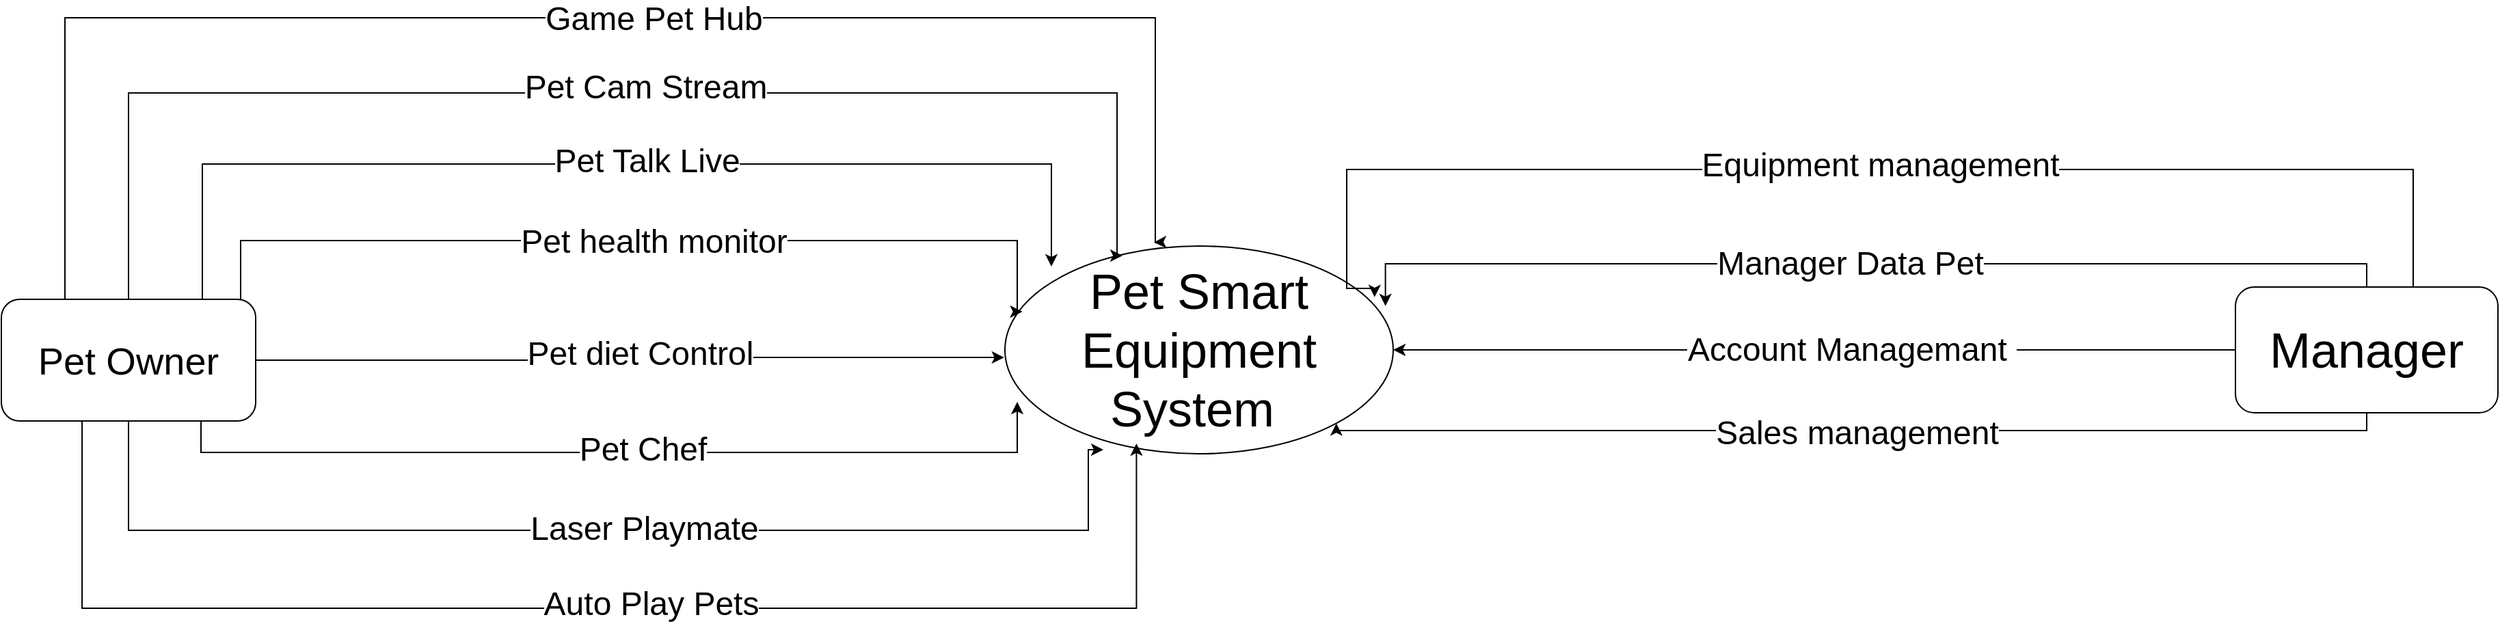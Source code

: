 <mxfile version="21.7.5" type="github">
  <diagram name="Trang-1" id="Sk-hHCPgxA8VqS2lX2p6">
    <mxGraphModel dx="2550" dy="1690" grid="0" gridSize="10" guides="1" tooltips="1" connect="1" arrows="1" fold="1" page="0" pageScale="1" pageWidth="827" pageHeight="1169" math="0" shadow="0">
      <root>
        <mxCell id="0" />
        <mxCell id="1" parent="0" />
        <mxCell id="XmFzw4y-pXiN3IHRroei-1" value="&lt;font style=&quot;font-size: 36px;&quot;&gt;Pet Smart Equipment System&amp;nbsp;&lt;/font&gt;" style="ellipse;whiteSpace=wrap;html=1;" vertex="1" parent="1">
          <mxGeometry x="167" y="-374" width="284" height="152" as="geometry" />
        </mxCell>
        <mxCell id="XmFzw4y-pXiN3IHRroei-3" style="edgeStyle=orthogonalEdgeStyle;rounded=0;orthogonalLoop=1;jettySize=auto;html=1;" edge="1" parent="1" source="XmFzw4y-pXiN3IHRroei-2">
          <mxGeometry relative="1" as="geometry">
            <mxPoint x="166.4" y="-292.5" as="targetPoint" />
            <Array as="points">
              <mxPoint x="-90" y="-290" />
              <mxPoint x="166" y="-292" />
            </Array>
          </mxGeometry>
        </mxCell>
        <mxCell id="XmFzw4y-pXiN3IHRroei-17" value="Text" style="edgeLabel;html=1;align=center;verticalAlign=middle;resizable=0;points=[];" vertex="1" connectable="0" parent="XmFzw4y-pXiN3IHRroei-3">
          <mxGeometry x="0.141" y="1" relative="1" as="geometry">
            <mxPoint x="-1" as="offset" />
          </mxGeometry>
        </mxCell>
        <mxCell id="XmFzw4y-pXiN3IHRroei-18" value="&lt;font style=&quot;font-size: 24px;&quot;&gt;Pet diet Control&lt;/font&gt;" style="edgeLabel;html=1;align=center;verticalAlign=middle;resizable=0;points=[];" vertex="1" connectable="0" parent="XmFzw4y-pXiN3IHRroei-3">
          <mxGeometry x="-0.07" y="3" relative="1" as="geometry">
            <mxPoint x="25" y="-2" as="offset" />
          </mxGeometry>
        </mxCell>
        <mxCell id="XmFzw4y-pXiN3IHRroei-4" style="edgeStyle=orthogonalEdgeStyle;rounded=0;orthogonalLoop=1;jettySize=auto;html=1;" edge="1" parent="1" source="XmFzw4y-pXiN3IHRroei-2">
          <mxGeometry relative="1" as="geometry">
            <mxPoint x="201" y="-359" as="targetPoint" />
            <Array as="points">
              <mxPoint x="-420" y="-434" />
              <mxPoint x="201" y="-434" />
            </Array>
          </mxGeometry>
        </mxCell>
        <mxCell id="XmFzw4y-pXiN3IHRroei-10" value="&lt;span style=&quot;font-size: 24px;&quot;&gt;Pet Talk Live&lt;/span&gt;" style="edgeLabel;html=1;align=center;verticalAlign=middle;resizable=0;points=[];" vertex="1" connectable="0" parent="XmFzw4y-pXiN3IHRroei-4">
          <mxGeometry x="0.022" y="2" relative="1" as="geometry">
            <mxPoint x="18" as="offset" />
          </mxGeometry>
        </mxCell>
        <mxCell id="XmFzw4y-pXiN3IHRroei-5" style="edgeStyle=orthogonalEdgeStyle;rounded=0;orthogonalLoop=1;jettySize=auto;html=1;" edge="1" parent="1" source="XmFzw4y-pXiN3IHRroei-2">
          <mxGeometry relative="1" as="geometry">
            <mxPoint x="239" y="-225" as="targetPoint" />
            <Array as="points">
              <mxPoint x="-474" y="-166" />
              <mxPoint x="228" y="-166" />
            </Array>
          </mxGeometry>
        </mxCell>
        <mxCell id="XmFzw4y-pXiN3IHRroei-21" value="&lt;font style=&quot;font-size: 24px;&quot;&gt;Laser Playmate&lt;/font&gt;" style="edgeLabel;html=1;align=center;verticalAlign=middle;resizable=0;points=[];" vertex="1" connectable="0" parent="XmFzw4y-pXiN3IHRroei-5">
          <mxGeometry x="0.026" y="1" relative="1" as="geometry">
            <mxPoint x="20" as="offset" />
          </mxGeometry>
        </mxCell>
        <mxCell id="XmFzw4y-pXiN3IHRroei-6" style="edgeStyle=orthogonalEdgeStyle;rounded=0;orthogonalLoop=1;jettySize=auto;html=1;" edge="1" parent="1">
          <mxGeometry relative="1" as="geometry">
            <mxPoint x="176" y="-260.0" as="targetPoint" />
            <mxPoint x="-474" y="-254" as="sourcePoint" />
            <Array as="points">
              <mxPoint x="-421" y="-254" />
              <mxPoint x="-421" y="-223" />
              <mxPoint x="176" y="-223" />
            </Array>
          </mxGeometry>
        </mxCell>
        <mxCell id="XmFzw4y-pXiN3IHRroei-19" value="&lt;font style=&quot;font-size: 24px;&quot;&gt;Pet Chef&lt;/font&gt;" style="edgeLabel;html=1;align=center;verticalAlign=middle;resizable=0;points=[];" vertex="1" connectable="0" parent="XmFzw4y-pXiN3IHRroei-6">
          <mxGeometry x="0.135" y="-5" relative="1" as="geometry">
            <mxPoint x="-1" y="-7" as="offset" />
          </mxGeometry>
        </mxCell>
        <mxCell id="XmFzw4y-pXiN3IHRroei-7" style="edgeStyle=orthogonalEdgeStyle;rounded=0;orthogonalLoop=1;jettySize=auto;html=1;entryX=0.045;entryY=0.316;entryDx=0;entryDy=0;entryPerimeter=0;" edge="1" parent="1" source="XmFzw4y-pXiN3IHRroei-2" target="XmFzw4y-pXiN3IHRroei-1">
          <mxGeometry relative="1" as="geometry">
            <Array as="points">
              <mxPoint x="-392" y="-378" />
              <mxPoint x="176" y="-378" />
            </Array>
          </mxGeometry>
        </mxCell>
        <mxCell id="XmFzw4y-pXiN3IHRroei-11" value="&lt;font style=&quot;font-size: 24px;&quot;&gt;Pet health monitor&lt;/font&gt;" style="edgeLabel;html=1;align=center;verticalAlign=middle;resizable=0;points=[];" vertex="1" connectable="0" parent="XmFzw4y-pXiN3IHRroei-7">
          <mxGeometry x="0.034" y="-1" relative="1" as="geometry">
            <mxPoint as="offset" />
          </mxGeometry>
        </mxCell>
        <mxCell id="XmFzw4y-pXiN3IHRroei-8" style="edgeStyle=orthogonalEdgeStyle;rounded=0;orthogonalLoop=1;jettySize=auto;html=1;" edge="1" parent="1" source="XmFzw4y-pXiN3IHRroei-2">
          <mxGeometry relative="1" as="geometry">
            <mxPoint x="253" y="-367" as="targetPoint" />
            <Array as="points">
              <mxPoint x="-474" y="-486" />
              <mxPoint x="249" y="-486" />
            </Array>
          </mxGeometry>
        </mxCell>
        <mxCell id="XmFzw4y-pXiN3IHRroei-16" value="&lt;font style=&quot;font-size: 24px;&quot;&gt;Pet Cam Stream&lt;/font&gt;" style="edgeLabel;html=1;align=center;verticalAlign=middle;resizable=0;points=[];" vertex="1" connectable="0" parent="XmFzw4y-pXiN3IHRroei-8">
          <mxGeometry x="0.063" y="-3" relative="1" as="geometry">
            <mxPoint x="-1" y="-7" as="offset" />
          </mxGeometry>
        </mxCell>
        <mxCell id="XmFzw4y-pXiN3IHRroei-22" style="edgeStyle=orthogonalEdgeStyle;rounded=0;orthogonalLoop=1;jettySize=auto;html=1;" edge="1" parent="1" source="XmFzw4y-pXiN3IHRroei-2">
          <mxGeometry relative="1" as="geometry">
            <mxPoint x="263.182" y="-229.545" as="targetPoint" />
            <Array as="points">
              <mxPoint x="-508" y="-109" />
              <mxPoint x="263" y="-109" />
            </Array>
          </mxGeometry>
        </mxCell>
        <mxCell id="XmFzw4y-pXiN3IHRroei-23" value="&lt;font style=&quot;font-size: 24px;&quot;&gt;Auto Play Pets&lt;/font&gt;" style="edgeLabel;html=1;align=center;verticalAlign=middle;resizable=0;points=[];" vertex="1" connectable="0" parent="XmFzw4y-pXiN3IHRroei-22">
          <mxGeometry x="0.075" y="3" relative="1" as="geometry">
            <mxPoint as="offset" />
          </mxGeometry>
        </mxCell>
        <mxCell id="XmFzw4y-pXiN3IHRroei-25" style="edgeStyle=orthogonalEdgeStyle;rounded=0;orthogonalLoop=1;jettySize=auto;html=1;exitX=0.25;exitY=0;exitDx=0;exitDy=0;" edge="1" parent="1" source="XmFzw4y-pXiN3IHRroei-2">
          <mxGeometry relative="1" as="geometry">
            <mxPoint x="276.0" y="-376.667" as="targetPoint" />
            <Array as="points">
              <mxPoint x="-520" y="-541" />
              <mxPoint x="277" y="-541" />
              <mxPoint x="277" y="-377" />
            </Array>
          </mxGeometry>
        </mxCell>
        <mxCell id="XmFzw4y-pXiN3IHRroei-26" value="&lt;font style=&quot;font-size: 24px;&quot;&gt;Game Pet Hub&lt;/font&gt;" style="edgeLabel;html=1;align=center;verticalAlign=middle;resizable=0;points=[];" vertex="1" connectable="0" parent="XmFzw4y-pXiN3IHRroei-25">
          <mxGeometry x="0.086" y="-2" relative="1" as="geometry">
            <mxPoint x="2" y="-1" as="offset" />
          </mxGeometry>
        </mxCell>
        <mxCell id="XmFzw4y-pXiN3IHRroei-2" value="&lt;span style=&quot;font-size: 28px;&quot;&gt;Pet Owner&lt;/span&gt;" style="rounded=1;whiteSpace=wrap;html=1;" vertex="1" parent="1">
          <mxGeometry x="-567" y="-335" width="186" height="89" as="geometry" />
        </mxCell>
        <mxCell id="XmFzw4y-pXiN3IHRroei-29" style="edgeStyle=orthogonalEdgeStyle;rounded=0;orthogonalLoop=1;jettySize=auto;html=1;entryX=1;entryY=0.5;entryDx=0;entryDy=0;" edge="1" parent="1" source="XmFzw4y-pXiN3IHRroei-28" target="XmFzw4y-pXiN3IHRroei-1">
          <mxGeometry relative="1" as="geometry">
            <mxPoint x="469.0" y="-298" as="targetPoint" />
          </mxGeometry>
        </mxCell>
        <mxCell id="XmFzw4y-pXiN3IHRroei-30" value="&lt;font style=&quot;font-size: 24px;&quot;&gt;Account Managemant&amp;nbsp;&lt;/font&gt;" style="edgeLabel;html=1;align=center;verticalAlign=middle;resizable=0;points=[];" vertex="1" connectable="0" parent="XmFzw4y-pXiN3IHRroei-29">
          <mxGeometry x="-0.084" y="1" relative="1" as="geometry">
            <mxPoint x="1" y="-1" as="offset" />
          </mxGeometry>
        </mxCell>
        <mxCell id="XmFzw4y-pXiN3IHRroei-31" style="edgeStyle=orthogonalEdgeStyle;rounded=0;orthogonalLoop=1;jettySize=auto;html=1;entryX=0.952;entryY=0.246;entryDx=0;entryDy=0;entryPerimeter=0;" edge="1" parent="1" source="XmFzw4y-pXiN3IHRroei-28" target="XmFzw4y-pXiN3IHRroei-1">
          <mxGeometry relative="1" as="geometry">
            <Array as="points">
              <mxPoint x="1197" y="-430" />
              <mxPoint x="417" y="-430" />
              <mxPoint x="417" y="-343" />
              <mxPoint x="437" y="-343" />
            </Array>
          </mxGeometry>
        </mxCell>
        <mxCell id="XmFzw4y-pXiN3IHRroei-34" value="&lt;font style=&quot;font-size: 24px;&quot;&gt;Equipment management&lt;/font&gt;" style="edgeLabel;html=1;align=center;verticalAlign=middle;resizable=0;points=[];" vertex="1" connectable="0" parent="XmFzw4y-pXiN3IHRroei-31">
          <mxGeometry x="-0.064" y="2" relative="1" as="geometry">
            <mxPoint x="-18" y="-5" as="offset" />
          </mxGeometry>
        </mxCell>
        <mxCell id="XmFzw4y-pXiN3IHRroei-32" style="edgeStyle=orthogonalEdgeStyle;rounded=0;orthogonalLoop=1;jettySize=auto;html=1;entryX=0.98;entryY=0.289;entryDx=0;entryDy=0;entryPerimeter=0;" edge="1" parent="1" source="XmFzw4y-pXiN3IHRroei-28" target="XmFzw4y-pXiN3IHRroei-1">
          <mxGeometry relative="1" as="geometry">
            <Array as="points">
              <mxPoint x="1163" y="-361" />
              <mxPoint x="445" y="-361" />
            </Array>
          </mxGeometry>
        </mxCell>
        <mxCell id="XmFzw4y-pXiN3IHRroei-33" value="&lt;font style=&quot;font-size: 24px;&quot;&gt;Manager Data Pet&lt;/font&gt;" style="edgeLabel;html=1;align=center;verticalAlign=middle;resizable=0;points=[];" vertex="1" connectable="0" parent="XmFzw4y-pXiN3IHRroei-32">
          <mxGeometry x="0.033" relative="1" as="geometry">
            <mxPoint as="offset" />
          </mxGeometry>
        </mxCell>
        <mxCell id="XmFzw4y-pXiN3IHRroei-35" style="edgeStyle=orthogonalEdgeStyle;rounded=0;orthogonalLoop=1;jettySize=auto;html=1;entryX=1;entryY=1;entryDx=0;entryDy=0;" edge="1" parent="1" source="XmFzw4y-pXiN3IHRroei-28" target="XmFzw4y-pXiN3IHRroei-1">
          <mxGeometry relative="1" as="geometry">
            <Array as="points">
              <mxPoint x="1163" y="-239" />
              <mxPoint x="410" y="-239" />
            </Array>
          </mxGeometry>
        </mxCell>
        <mxCell id="XmFzw4y-pXiN3IHRroei-36" value="&lt;font style=&quot;font-size: 24px;&quot;&gt;Sales management&lt;/font&gt;" style="edgeLabel;html=1;align=center;verticalAlign=middle;resizable=0;points=[];" vertex="1" connectable="0" parent="XmFzw4y-pXiN3IHRroei-35">
          <mxGeometry x="0.002" y="2" relative="1" as="geometry">
            <mxPoint as="offset" />
          </mxGeometry>
        </mxCell>
        <mxCell id="XmFzw4y-pXiN3IHRroei-28" value="&lt;font style=&quot;font-size: 36px;&quot;&gt;Manager&lt;/font&gt;" style="rounded=1;whiteSpace=wrap;html=1;" vertex="1" parent="1">
          <mxGeometry x="1067" y="-344" width="192" height="92" as="geometry" />
        </mxCell>
      </root>
    </mxGraphModel>
  </diagram>
</mxfile>
